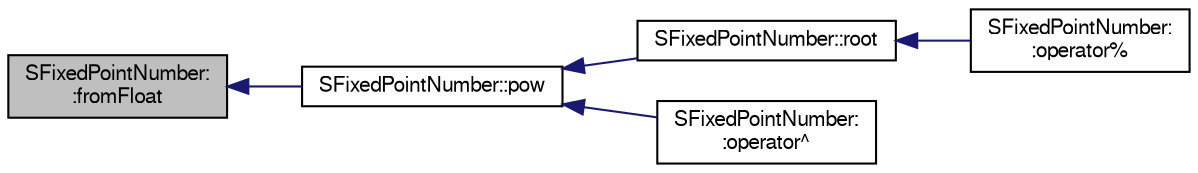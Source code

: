 digraph "SFixedPointNumber::fromFloat"
{
  bgcolor="transparent";
  edge [fontname="FreeSans",fontsize="10",labelfontname="FreeSans",labelfontsize="10"];
  node [fontname="FreeSans",fontsize="10",shape=record];
  rankdir="LR";
  Node1 [label="SFixedPointNumber:\l:fromFloat",height=0.2,width=0.4,color="black", fillcolor="grey75", style="filled" fontcolor="black"];
  Node1 -> Node2 [dir="back",color="midnightblue",fontsize="10",style="solid",fontname="FreeSans"];
  Node2 [label="SFixedPointNumber::pow",height=0.2,width=0.4,color="black",URL="$structSFixedPointNumber.html#a7cd7537e3e4d0e9d89ace9e6300d6a6b",tooltip="power of the Number"];
  Node2 -> Node3 [dir="back",color="midnightblue",fontsize="10",style="solid",fontname="FreeSans"];
  Node3 [label="SFixedPointNumber::root",height=0.2,width=0.4,color="black",URL="$structSFixedPointNumber.html#a51494b03ba3fbac6b2626128c03364a7",tooltip="any root of the Number"];
  Node3 -> Node4 [dir="back",color="midnightblue",fontsize="10",style="solid",fontname="FreeSans"];
  Node4 [label="SFixedPointNumber:\l:operator%",height=0.2,width=0.4,color="black",URL="$structSFixedPointNumber.html#a9f3b375b6fc16affa896b98276c2a7e7",tooltip="calculate root"];
  Node2 -> Node5 [dir="back",color="midnightblue",fontsize="10",style="solid",fontname="FreeSans"];
  Node5 [label="SFixedPointNumber:\l:operator^",height=0.2,width=0.4,color="black",URL="$structSFixedPointNumber.html#a3874fb2be7db9bc7a499a32306b05c8e",tooltip="calculate power"];
}
